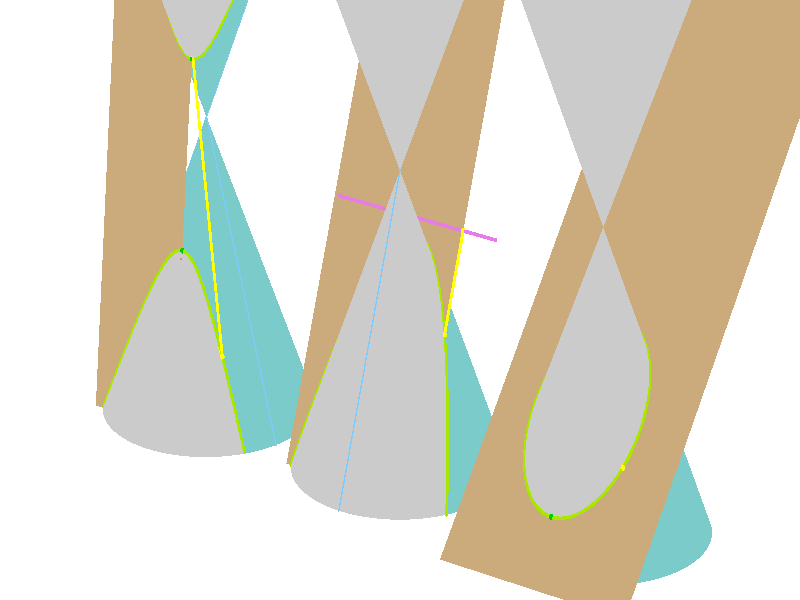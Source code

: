 //
// kegelschnitte.pov
//
// (c) 2022 Prof Dr Andreas Müller, OST Ostschweizer Fachhochschule
//
#version 3.7;
#include "colors.inc"

global_settings {
	assumed_gamma 1
}

#declare imagescale = 0.090;
#declare r = 0.03;
#declare R = 1.3 * r;
#declare rkurve = 0.6 * r;

camera {
	location <-33, 20, 50>
	look_at <0, -1.30, 0>
	right 16/9 * x * imagescale
	up y * imagescale
}

light_source {
	<10, 5, 40> color White
	area_light <1,0,0> <0,0,1>, 10, 10
	adaptive 1
	jitter
}

sky_sphere {
	pigment {
		color rgb<1,1,1>
	}
}

//
// draw an arrow from <from> to <to> with thickness <arrowthickness> with
// color <c>
//
#macro arrow(from, to, arrowthickness, c)
#declare arrowdirection = vnormalize(to - from);
#declare arrowlength = vlength(to - from);
union {
	sphere {
		from, 1.1 * arrowthickness
	}
	cylinder {
		from,
		from + (arrowlength - 5 * arrowthickness) * arrowdirection,
		arrowthickness
	}
	cone {
		from + (arrowlength - 5 * arrowthickness) * arrowdirection,
		2 * arrowthickness,
		to,
		0
	}
	pigment {
		color c
	}
	finish {
		specular 0.9
		metallic
	}
}
#end

//arrow(<-5,0,0>, <5,0,0>, r, White)
//arrow(<0,-2,0>, <0,2,0>, r, White)
//arrow(<0,0,-2>, <0,0,2>, r, White)

#declare kegelfarbe = rgb<0.2,0.6,0.6>;
#declare kegelfarbetransparent = rgbt<0.6,0.6,0.6,0.7>;
#declare fokusfarbe = rgb<1,0.2,0.2>;
#declare scheitelfarbe = rgb<0.0,0.6,0.0>;
#declare kurvenfarbe = rgb<0.4,0.8,0>;
#declare leitfarbe = rgb<0.8,0.2,0.8>;
#declare ebenenfarbe = rgbt<0.6,0.4,0.2,0.0>;
#declare mantelfarbe = rgb<0.2,0.6,1.0>;

#declare kegelhoehe = 3;
#declare kegelradius = 1.4;

#macro kegel(X)
union {
	cone { <X,0,0>, 0, <X,-kegelhoehe,0>, kegelradius }
	cone { <X,0,0>, 0, <X,kegelhoehe,0>, kegelradius }
}
#end

#macro ebene(X, normale, abstand, anteil)
difference {
	intersection {
		box {
			<X - anteil*(kegelradius + 0.00), -kegelhoehe, 10>,
			//<X - 0.2, -kegelhoehe, 10>,
			<X + 0.9*(kegelradius + 0.00), kegelhoehe, -10>
		}
		plane { normale, abstand + 0.001 }
		plane { -normale, -abstand + 0.001 }
	}
	kegel(X)
	no_shadow
	pigment {
		color ebenenfarbe
	}
	finish {
		specular 0.5
		metallic
	}
}
#end

#declare nparabel = vnormalize(<0, kegelradius, kegelhoehe>);
#declare nparabel2 = vnormalize(<0, kegelradius, -kegelhoehe>);
#declare nellipse = vnormalize(<0, kegelradius + 2, kegelhoehe>);
#declare nellipse2 = vnormalize(<0, kegelradius + 2, -kegelhoehe>);
#declare nhyperbel = vnormalize(<0, kegelradius - 1, kegelhoehe>);

#declare offsetparabel = -0.6;
#declare offsetellipse = -1.1;
#declare offsethyperbel = 0.4;

//
// Hyperbel
//
ebene(3, nhyperbel, offsethyperbel, 0.0)
intersection {
	plane { nhyperbel, offsethyperbel }
	kegel(3)
	pigment {
		color kegelfarbe
	}
	finish {
		specular 0.95
		metallic
	}
}

intersection {
	plane { -nhyperbel, -offsethyperbel-0.001 }
	kegel(3)
	no_shadow
	pigment {
		color kegelfarbetransparent
	}
	finish {
		specular 0.5
		metallic
	}
}

#declare ymantel = kegelradius - 1;
#declare xmantel = sqrt(kegelradius*kegelradius-ymantel*ymantel);

union {
	cylinder {
		<3+xmantel,-kegelhoehe,ymantel>,
		<3-xmantel,kegelhoehe,-ymantel>,
		0.5 * rkurve
	}
	sphere { <3+xmantel,-kegelhoehe,ymantel>, 0.5 * rkurve }
	sphere { <3-xmantel,kegelhoehe,-ymantel>, 0.5 * rkurve }
	cylinder {
		<3-xmantel,-kegelhoehe,ymantel>,
		<3+xmantel,kegelhoehe,-ymantel>,
		0.5 * rkurve
	}
	sphere { <3-xmantel,-kegelhoehe,ymantel>, 0.5 * rkurve }
	sphere { <3+xmantel,kegelhoehe,-ymantel>, 0.5 * rkurve }
	pigment {
		color mantelfarbe
	}
	finish {
		specular 0.5
		metallic
	}
}

#declare e3 = <0, 1, 0>;
#declare tunten = -offsethyperbel / vdot(nparabel-nhyperbel, e3);
#declare toben = offsethyperbel / vdot(nparabel+nhyperbel, e3);
#declare winkel = acos(vdot(nparabel, nhyperbel));

#declare Cunten = e3 * tunten + <3,0,0>;
#declare Coben = e3 * toben + <3,0,0>;

#declare runten = -(vdot(Cunten, nhyperbel) - offsethyperbel);
#declare Funten = Cunten + runten * nhyperbel;
#declare Punten = Cunten + runten * nparabel;
#declare Sunten = Cunten + runten * vnormalize(nparabel+nhyperbel) / cos(winkel/2);

#declare roben = -(vdot(Coben, nhyperbel) - offsethyperbel);
#declare Foben = Coben + roben * nhyperbel;
#declare Poben = Coben - roben * nparabel2;
#declare Soben = Coben + roben * vnormalize(-nparabel2+nhyperbel) / cos(winkel/2);

#declare Origin = (Soben + Sunten) / 2;
#declare xaxis = vnormalize(Sunten - Origin);
#declare yaxis = <1,0,0>;

#declare a = vlength(Sunten - Soben) / 2;
#declare e = vlength(Foben - Funten) / 2;
#declare b = sqrt(e*e - a*a);

#macro hyperbel(s)
	Origin + (a * cosh(s) * xaxis + b * sinh(s) * yaxis)
#end

#macro hyperbelneg(s)
	Origin + (-a * cosh(s) * xaxis + b * sinh(s) * yaxis)
#end


// Hyperbel
union {
	#declare N = 100;
	#declare smin = -1.72;
	#declare smax = -smin;
	#declare sstep = (smax - smin) / N;
	#declare s = smin;
	#while (s < smax - sstep/2)
		cylinder { hyperbel(s), hyperbel(s+sstep), rkurve }
		cylinder { hyperbelneg(s), hyperbelneg(s+sstep), rkurve }
		sphere { hyperbel(s), rkurve }
		sphere { hyperbelneg(s), rkurve }
		#declare s = s + sstep;
	#end
	sphere { hyperbel(s), rkurve }
	sphere { hyperbelneg(s), rkurve }
	pigment {
		color kurvenfarbe
	}
	finish {
		specular 0.9
		metallic
	}
}

// Brennpunkte
union {
	sphere { Funten, r }
	sphere { Foben, r }
	pigment {
		color  fokusfarbe
	}
	finish {
		specular 0.9
		metallic
	}
}

// Scheitelpunkte
union {
	sphere { Sunten, r }
	sphere { Soben, r }
	pigment {
		color  scheitelfarbe
	}
	finish {
		specular 0.9
		metallic
	}
}

#declare swert = -1.3;
union {
	sphere { hyperbel(swert), r }
	cylinder { Funten, hyperbel(swert), rkurve }
	cylinder { Foben, hyperbel(swert), rkurve }
	pigment {
		color  Yellow
	}
	finish {
		specular 0.9
		metallic
	}
}
//
// Parabeln
//
intersection {
	plane { nparabel, offsetparabel }
	kegel(0)
	pigment {
		color kegelfarbe
	}
	finish {
		specular 0.95
		metallic
	}
}

intersection {
	plane { -nparabel, -offsetparabel+0.001 }
	kegel(0)
	//no_shadow
	pigment {
		color kegelfarbetransparent
	}
	finish {
		specular 0.5
		metallic
	}
}

union {
	cylinder {
		<0,-kegelhoehe,kegelradius>,
		<0,kegelhoehe,-kegelradius>,
		0.5 * rkurve
	}
	sphere { <0,-kegelhoehe,kegelradius>, 0.5 * rkurve }
	sphere { <0,kegelhoehe,-kegelradius>, 0.5 * rkurve }
	pigment {
		color mantelfarbe
	}
	finish {
		specular 0.5
		metallic
	}
}

ebene(0, nparabel, offsetparabel, 0.5)

#declare tcenter = 0.5 * offsetparabel / vdot(nparabel, e3);
#declare C = tcenter * e3;
#declare F = C + 0.5 * offsetparabel * nparabel;
#declare S = <0, tcenter, tcenter * (kegelradius/kegelhoehe) >;
#declare xaxis = vnormalize(F - S);
#declare p = 4 * vlength(S - F);

#declare L = S + (S-F);

#macro parabel(Y)
	(S + Y * yaxis + Y * (Y/p) * xaxis)
#end
#macro leitgerade(Y)
	L + Y * yaxis
#end

//
// Parabel
//
union {
	#declare ymin = -1.19;
	#declare ymax = -ymin;
	#declare ystep = (ymax - ymin) / N;
	#declare Y = ymin;
	#while (Y < ymax - ystep/2)
		sphere { parabel(Y), rkurve }
		cylinder { parabel(Y), parabel(Y+ystep), rkurve }
		#declare Y = Y + ystep;
	#end
	sphere { parabel(Y), rkurve }
	pigment {
		color kurvenfarbe
	}
	finish {
		specular 0.9
		metallic
	}
}

union {
	cylinder { leitgerade(ymin), leitgerade(ymax), rkurve }
	sphere { leitgerade(ymin), rkurve}
	sphere { leitgerade(ymax), rkurve}
	pigment {
		color leitfarbe
	}
	finish {
		specular 0.9
		metallic
	}
}

union {
	sphere { F, r }
	pigment {
		color fokusfarbe
	}
	finish {
		specular 0.9
		metallic
	}
}

union {
	sphere { S, r }
	pigment {
		color scheitelfarbe
	}
	finish {
		specular 0.9
		metallic
	}
}

#declare ywert = -0.7;
union {
	sphere { parabel(ywert), r }
	cylinder { F, parabel(ywert), rkurve }
	cylinder { parabel(ywert), leitgerade(ywert), rkurve }
	sphere { leitgerade(ywert), r }
	pigment {
		color  Yellow
	}
	finish {
		specular 0.9
		metallic
	}
}

//
// Dandelin Kugeln für die Ellipse
//

ebene(-3, nellipse, offsetellipse, 1)
intersection {
	plane { nellipse, offsetellipse }
	kegel(-3)
	pigment {
		color kegelfarbe
	}
	finish {
		specular 0.95
		metallic
	}
}

intersection {
	plane { -nellipse, -offsetellipse+0.001 }
	kegel(-3)
	//no_shadow
	pigment {
		color kegelfarbetransparent
	}
	finish {
		specular 0.5
		metallic
	}
}

#declare tunten = -offsetellipse / vdot(nparabel-nellipse, e3);
#declare toben = offsetellipse / vdot(nparabel+nellipse, e3);
#declare winkel = acos(vdot(nparabel, nellipse));
#declare winkel2 = acos(-vdot(nparabel2, nellipse));

#declare Cunten = e3 * tunten + <-3,0,0>;
#declare Coben = e3 * toben + <-3,0,0>;

#declare runten = -(vdot(Cunten, nellipse) - offsetellipse);
#declare Funten = Cunten + runten * nellipse;
#declare Punten = Cunten + runten * nparabel;
#declare Sunten = Cunten + runten * vnormalize(nparabel+nellipse) / cos(winkel/2);

#declare roben = (vdot(Coben, nellipse) - offsetellipse);
#declare Foben = Coben - roben * nellipse;
#declare Poben = Coben + roben * nparabel2;
#declare Soben = Coben - roben * vnormalize(-nparabel2+nellipse) / cos(winkel2/2);

#declare Origin = (Soben + Sunten) / 2;
#declare xaxis = vnormalize(Sunten - Origin);
#declare yaxis = <1,0,0>;

#declare a = vlength(Sunten - Soben) / 2;
#declare e = vlength(Foben - Funten) / 2;
#declare b = sqrt(a*a-e*e);

#macro ellipse(s)
	Origin + (a * cos(s) * xaxis + b * sin(s) * yaxis)
#end

union {
	#declare N = 100;
	#declare smin = -pi;
	#declare smax = -smin;
	#declare sstep = (smax - smin) / N;
	#declare s = smin;
	#while (s < smax - sstep/2)
		cylinder { ellipse(s), ellipse(s+sstep), rkurve }
		sphere { ellipse(s), rkurve }
		#declare s = s + sstep;
	#end
	sphere { ellipse(s), rkurve }
	pigment {
		color kurvenfarbe
	}
	finish {
		specular 0.9
		metallic
	}
}

union {
	//sphere { Cunten, runten + 0.001 }
	//sphere { Coben, roben + 0.001 }
	sphere { Funten, r }
	sphere { Foben, r }
	pigment {
		color  fokusfarbe
	}
	finish {
		specular 0.9
		metallic
	}
}

union {
	sphere { Sunten, r }
	sphere { Soben, r }
	pigment {
		color  scheitelfarbe
	}
	finish {
		specular 0.9
		metallic
	}
}

#declare swert = -1.2;
union {
	sphere { ellipse(swert), r }
	cylinder { Funten, ellipse(swert), rkurve }
	cylinder { Foben, ellipse(swert), rkurve }
	pigment {
		color  Yellow
	}
	finish {
		specular 0.9
		metallic
	}
}
